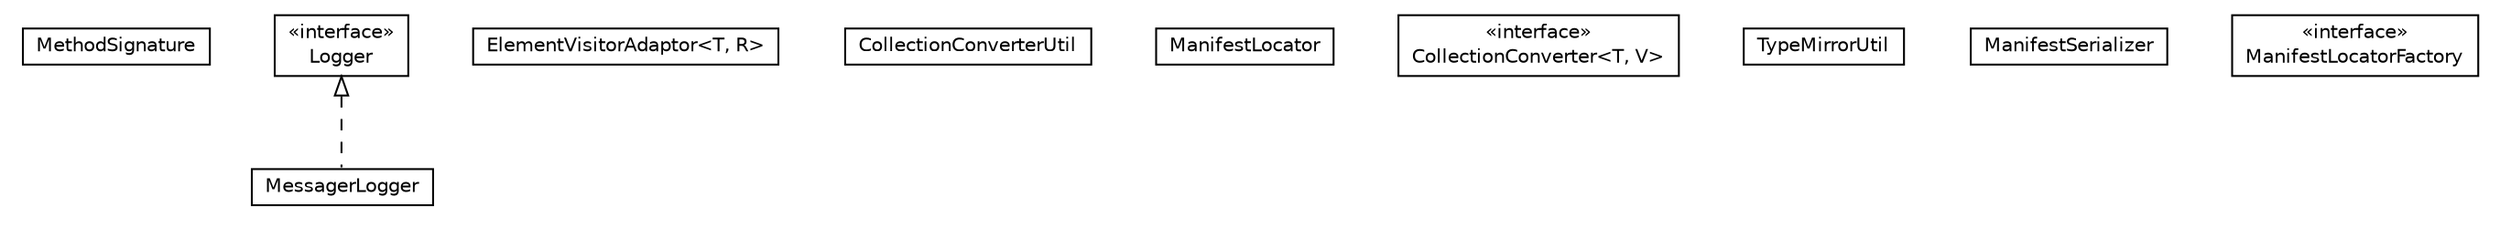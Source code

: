 #!/usr/local/bin/dot
#
# Class diagram 
# Generated by UMLGraph version 5.1 (http://www.umlgraph.org/)
#

digraph G {
	edge [fontname="Helvetica",fontsize=10,labelfontname="Helvetica",labelfontsize=10];
	node [fontname="Helvetica",fontsize=10,shape=plaintext];
	nodesep=0.25;
	ranksep=0.5;
	// org.androidtransfuse.util.MethodSignature
	c2498 [label=<<table title="org.androidtransfuse.util.MethodSignature" border="0" cellborder="1" cellspacing="0" cellpadding="2" port="p" href="./MethodSignature.html">
		<tr><td><table border="0" cellspacing="0" cellpadding="1">
<tr><td align="center" balign="center"> MethodSignature </td></tr>
		</table></td></tr>
		</table>>, fontname="Helvetica", fontcolor="black", fontsize=10.0];
	// org.androidtransfuse.util.Logger
	c2499 [label=<<table title="org.androidtransfuse.util.Logger" border="0" cellborder="1" cellspacing="0" cellpadding="2" port="p" href="./Logger.html">
		<tr><td><table border="0" cellspacing="0" cellpadding="1">
<tr><td align="center" balign="center"> &#171;interface&#187; </td></tr>
<tr><td align="center" balign="center"> Logger </td></tr>
		</table></td></tr>
		</table>>, fontname="Helvetica", fontcolor="black", fontsize=10.0];
	// org.androidtransfuse.util.ElementVisitorAdaptor<T, R>
	c2500 [label=<<table title="org.androidtransfuse.util.ElementVisitorAdaptor" border="0" cellborder="1" cellspacing="0" cellpadding="2" port="p" href="./ElementVisitorAdaptor.html">
		<tr><td><table border="0" cellspacing="0" cellpadding="1">
<tr><td align="center" balign="center"> ElementVisitorAdaptor&lt;T, R&gt; </td></tr>
		</table></td></tr>
		</table>>, fontname="Helvetica", fontcolor="black", fontsize=10.0];
	// org.androidtransfuse.util.CollectionConverterUtil
	c2501 [label=<<table title="org.androidtransfuse.util.CollectionConverterUtil" border="0" cellborder="1" cellspacing="0" cellpadding="2" port="p" href="./CollectionConverterUtil.html">
		<tr><td><table border="0" cellspacing="0" cellpadding="1">
<tr><td align="center" balign="center"> CollectionConverterUtil </td></tr>
		</table></td></tr>
		</table>>, fontname="Helvetica", fontcolor="black", fontsize=10.0];
	// org.androidtransfuse.util.ManifestLocator
	c2502 [label=<<table title="org.androidtransfuse.util.ManifestLocator" border="0" cellborder="1" cellspacing="0" cellpadding="2" port="p" href="./ManifestLocator.html">
		<tr><td><table border="0" cellspacing="0" cellpadding="1">
<tr><td align="center" balign="center"> ManifestLocator </td></tr>
		</table></td></tr>
		</table>>, fontname="Helvetica", fontcolor="black", fontsize=10.0];
	// org.androidtransfuse.util.CollectionConverter<T, V>
	c2503 [label=<<table title="org.androidtransfuse.util.CollectionConverter" border="0" cellborder="1" cellspacing="0" cellpadding="2" port="p" href="./CollectionConverter.html">
		<tr><td><table border="0" cellspacing="0" cellpadding="1">
<tr><td align="center" balign="center"> &#171;interface&#187; </td></tr>
<tr><td align="center" balign="center"> CollectionConverter&lt;T, V&gt; </td></tr>
		</table></td></tr>
		</table>>, fontname="Helvetica", fontcolor="black", fontsize=10.0];
	// org.androidtransfuse.util.TypeMirrorUtil
	c2504 [label=<<table title="org.androidtransfuse.util.TypeMirrorUtil" border="0" cellborder="1" cellspacing="0" cellpadding="2" port="p" href="./TypeMirrorUtil.html">
		<tr><td><table border="0" cellspacing="0" cellpadding="1">
<tr><td align="center" balign="center"> TypeMirrorUtil </td></tr>
		</table></td></tr>
		</table>>, fontname="Helvetica", fontcolor="black", fontsize=10.0];
	// org.androidtransfuse.util.ManifestSerializer
	c2505 [label=<<table title="org.androidtransfuse.util.ManifestSerializer" border="0" cellborder="1" cellspacing="0" cellpadding="2" port="p" href="./ManifestSerializer.html">
		<tr><td><table border="0" cellspacing="0" cellpadding="1">
<tr><td align="center" balign="center"> ManifestSerializer </td></tr>
		</table></td></tr>
		</table>>, fontname="Helvetica", fontcolor="black", fontsize=10.0];
	// org.androidtransfuse.util.ManifestLocatorFactory
	c2506 [label=<<table title="org.androidtransfuse.util.ManifestLocatorFactory" border="0" cellborder="1" cellspacing="0" cellpadding="2" port="p" href="./ManifestLocatorFactory.html">
		<tr><td><table border="0" cellspacing="0" cellpadding="1">
<tr><td align="center" balign="center"> &#171;interface&#187; </td></tr>
<tr><td align="center" balign="center"> ManifestLocatorFactory </td></tr>
		</table></td></tr>
		</table>>, fontname="Helvetica", fontcolor="black", fontsize=10.0];
	// org.androidtransfuse.util.MessagerLogger
	c2507 [label=<<table title="org.androidtransfuse.util.MessagerLogger" border="0" cellborder="1" cellspacing="0" cellpadding="2" port="p" href="./MessagerLogger.html">
		<tr><td><table border="0" cellspacing="0" cellpadding="1">
<tr><td align="center" balign="center"> MessagerLogger </td></tr>
		</table></td></tr>
		</table>>, fontname="Helvetica", fontcolor="black", fontsize=10.0];
	//org.androidtransfuse.util.MessagerLogger implements org.androidtransfuse.util.Logger
	c2499:p -> c2507:p [dir=back,arrowtail=empty,style=dashed];
}

